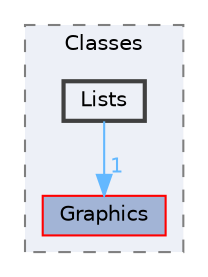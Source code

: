 digraph "C:/Users/HP/Documents/GitHub/Minero-Game/Old/Classes/Lists"
{
 // LATEX_PDF_SIZE
  bgcolor="transparent";
  edge [fontname=Helvetica,fontsize=10,labelfontname=Helvetica,labelfontsize=10];
  node [fontname=Helvetica,fontsize=10,shape=box,height=0.2,width=0.4];
  compound=true
  subgraph clusterdir_2a0b33f18a29a5d7512a293ec4090727 {
    graph [ bgcolor="#edf0f7", pencolor="grey50", label="Classes", fontname=Helvetica,fontsize=10 style="filled,dashed", URL="dir_2a0b33f18a29a5d7512a293ec4090727.html",tooltip=""]
  dir_33be2aeaf202ca872b353dbb8d59a873 [label="Graphics", fillcolor="#a2b4d6", color="red", style="filled", URL="dir_33be2aeaf202ca872b353dbb8d59a873.html",tooltip=""];
  dir_a42f3e90de29c863bb80b9c7b72a7e93 [label="Lists", fillcolor="#edf0f7", color="grey25", style="filled,bold", URL="dir_a42f3e90de29c863bb80b9c7b72a7e93.html",tooltip=""];
  }
  dir_a42f3e90de29c863bb80b9c7b72a7e93->dir_33be2aeaf202ca872b353dbb8d59a873 [headlabel="1", labeldistance=1.5 headhref="dir_000207_000152.html" href="dir_000207_000152.html" color="steelblue1" fontcolor="steelblue1"];
}

